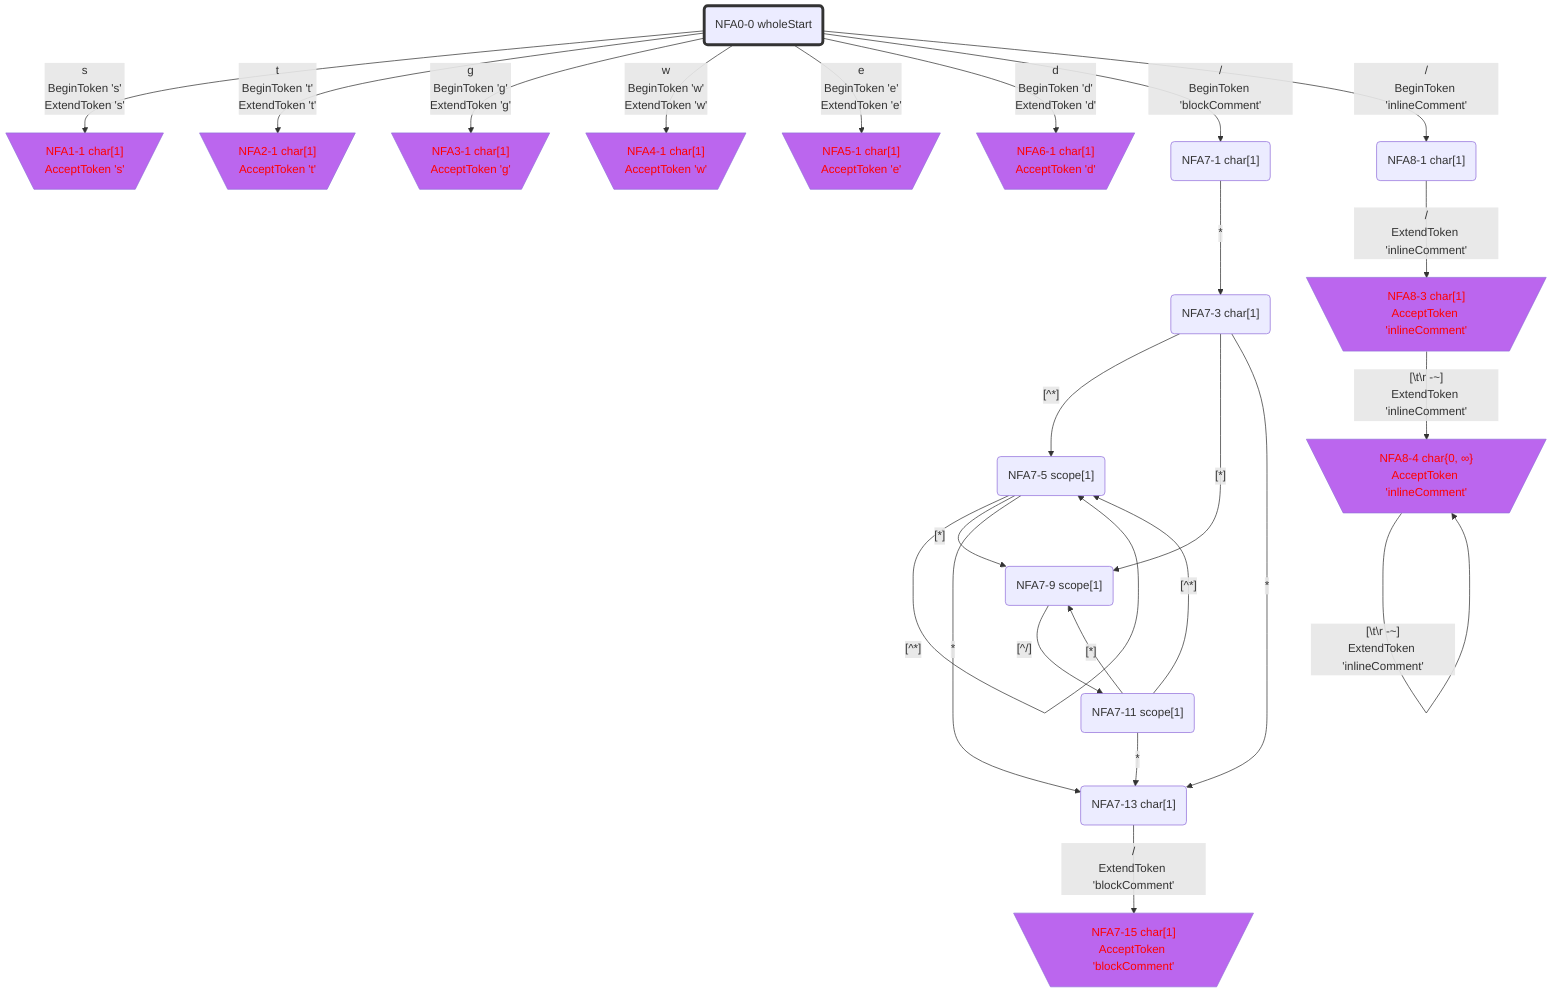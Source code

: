 flowchart
classDef c0001 color:#FF0000;
classDef c0010 stroke-dasharray: 10 10;
classDef c0011 stroke-dasharray: 10 10,color:#FF0000;
classDef c0100 fill:#BB66EE;
classDef c0101 fill:#BB66EE,color:#FF0000;
classDef c0110 fill:#BB66EE,stroke-dasharray: 10 10;
classDef c0111 fill:#BB66EE,stroke-dasharray: 10 10,color:#FF0000;
classDef c1000 stroke:#333,stroke-width:4px;
classDef c1001 stroke:#333,stroke-width:4px,color:#FF0000;
classDef c1010 stroke:#333,stroke-width:4px,stroke-dasharray: 10 10;
classDef c1011 stroke:#333,stroke-width:4px,stroke-dasharray: 10 10,color:#FF0000;
classDef c1100 stroke:#333,stroke-width:4px,fill:#BB66EE;
classDef c1101 stroke:#333,stroke-width:4px,fill:#BB66EE,color:#FF0000;
classDef c1110 stroke:#333,stroke-width:4px,fill:#BB66EE,stroke-dasharray: 10 10;
classDef c1111 stroke:#333,stroke-width:4px,fill:#BB66EE,stroke-dasharray: 10 10,color:#FF0000;
NFA0_0_43894985("NFA0-0 wholeStart")
class NFA0_0_43894985 c1000;
NFA1_1_4877220[\"NFA1-1 char[1]
AcceptToken 's'"/]
class NFA1_1_4877220 c0101;
NFA2_1_59510545[\"NFA2-1 char[1]
AcceptToken 't'"/]
class NFA2_1_59510545 c0101;
NFA3_1_65832863[\"NFA3-1 char[1]
AcceptToken 'g'"/]
class NFA3_1_65832863 c0101;
NFA4_1_55624859[\"NFA4-1 char[1]
AcceptToken 'w'"/]
class NFA4_1_55624859 c0101;
NFA5_1_30861686[\"NFA5-1 char[1]
AcceptToken 'e'"/]
class NFA5_1_30861686 c0101;
NFA6_1_9319721[\"NFA6-1 char[1]
AcceptToken 'd'"/]
class NFA6_1_9319721 c0101;
NFA7_1_16768629("NFA7-1 char[1]")
NFA8_1_16699940("NFA8-1 char[1]")
NFA7_3_10517875("NFA7-3 char[1]")
NFA8_3_16081733[\"NFA8-3 char[1]
AcceptToken 'inlineComment'"/]
class NFA8_3_16081733 c0101;
NFA7_5_46641535("NFA7-5 scope[1]")
NFA7_9_27552014("NFA7-9 scope[1]")
NFA7_13_17120631("NFA7-13 char[1]")
NFA8_4_19867951[\"NFA8-4 char{0, ∞}
AcceptToken 'inlineComment'"/]
class NFA8_4_19867951 c0101;
NFA7_11_65800171("NFA7-11 scope[1]")
NFA7_15_44593832[\"NFA7-15 char[1]
AcceptToken 'blockComment'"/]
class NFA7_15_44593832 c0101;
NFA0_0_43894985 -->|"s
BeginToken 's'
ExtendToken 's'"|NFA1_1_4877220
NFA0_0_43894985 -->|"t
BeginToken 't'
ExtendToken 't'"|NFA2_1_59510545
NFA0_0_43894985 -->|"g
BeginToken 'g'
ExtendToken 'g'"|NFA3_1_65832863
NFA0_0_43894985 -->|"w
BeginToken 'w'
ExtendToken 'w'"|NFA4_1_55624859
NFA0_0_43894985 -->|"e
BeginToken 'e'
ExtendToken 'e'"|NFA5_1_30861686
NFA0_0_43894985 -->|"d
BeginToken 'd'
ExtendToken 'd'"|NFA6_1_9319721
NFA0_0_43894985 -->|"/
BeginToken 'blockComment'"|NFA7_1_16768629
NFA0_0_43894985 -->|"/
BeginToken 'inlineComment'"|NFA8_1_16699940
NFA7_1_16768629 -->|"*"|NFA7_3_10517875
NFA8_1_16699940 -->|"/
ExtendToken 'inlineComment'"|NFA8_3_16081733
NFA7_3_10517875 -->|"[^*]"|NFA7_5_46641535
NFA7_3_10517875 -->|"[*]"|NFA7_9_27552014
NFA7_3_10517875 -->|"*"|NFA7_13_17120631
NFA8_3_16081733 -->|"[#92;t#92;r#32;-~]
ExtendToken 'inlineComment'"|NFA8_4_19867951
NFA7_5_46641535 -->|"[^*]"|NFA7_5_46641535
NFA7_5_46641535 -->|"[*]"|NFA7_9_27552014
NFA7_5_46641535 -->|"*"|NFA7_13_17120631
NFA7_9_27552014 -->|"[^/]"|NFA7_11_65800171
NFA7_13_17120631 -->|"/
ExtendToken 'blockComment'"|NFA7_15_44593832
NFA8_4_19867951 -->|"[#92;t#92;r#32;-~]
ExtendToken 'inlineComment'"|NFA8_4_19867951
NFA7_11_65800171 -->|"[^*]"|NFA7_5_46641535
NFA7_11_65800171 -->|"[*]"|NFA7_9_27552014
NFA7_11_65800171 -->|"*"|NFA7_13_17120631